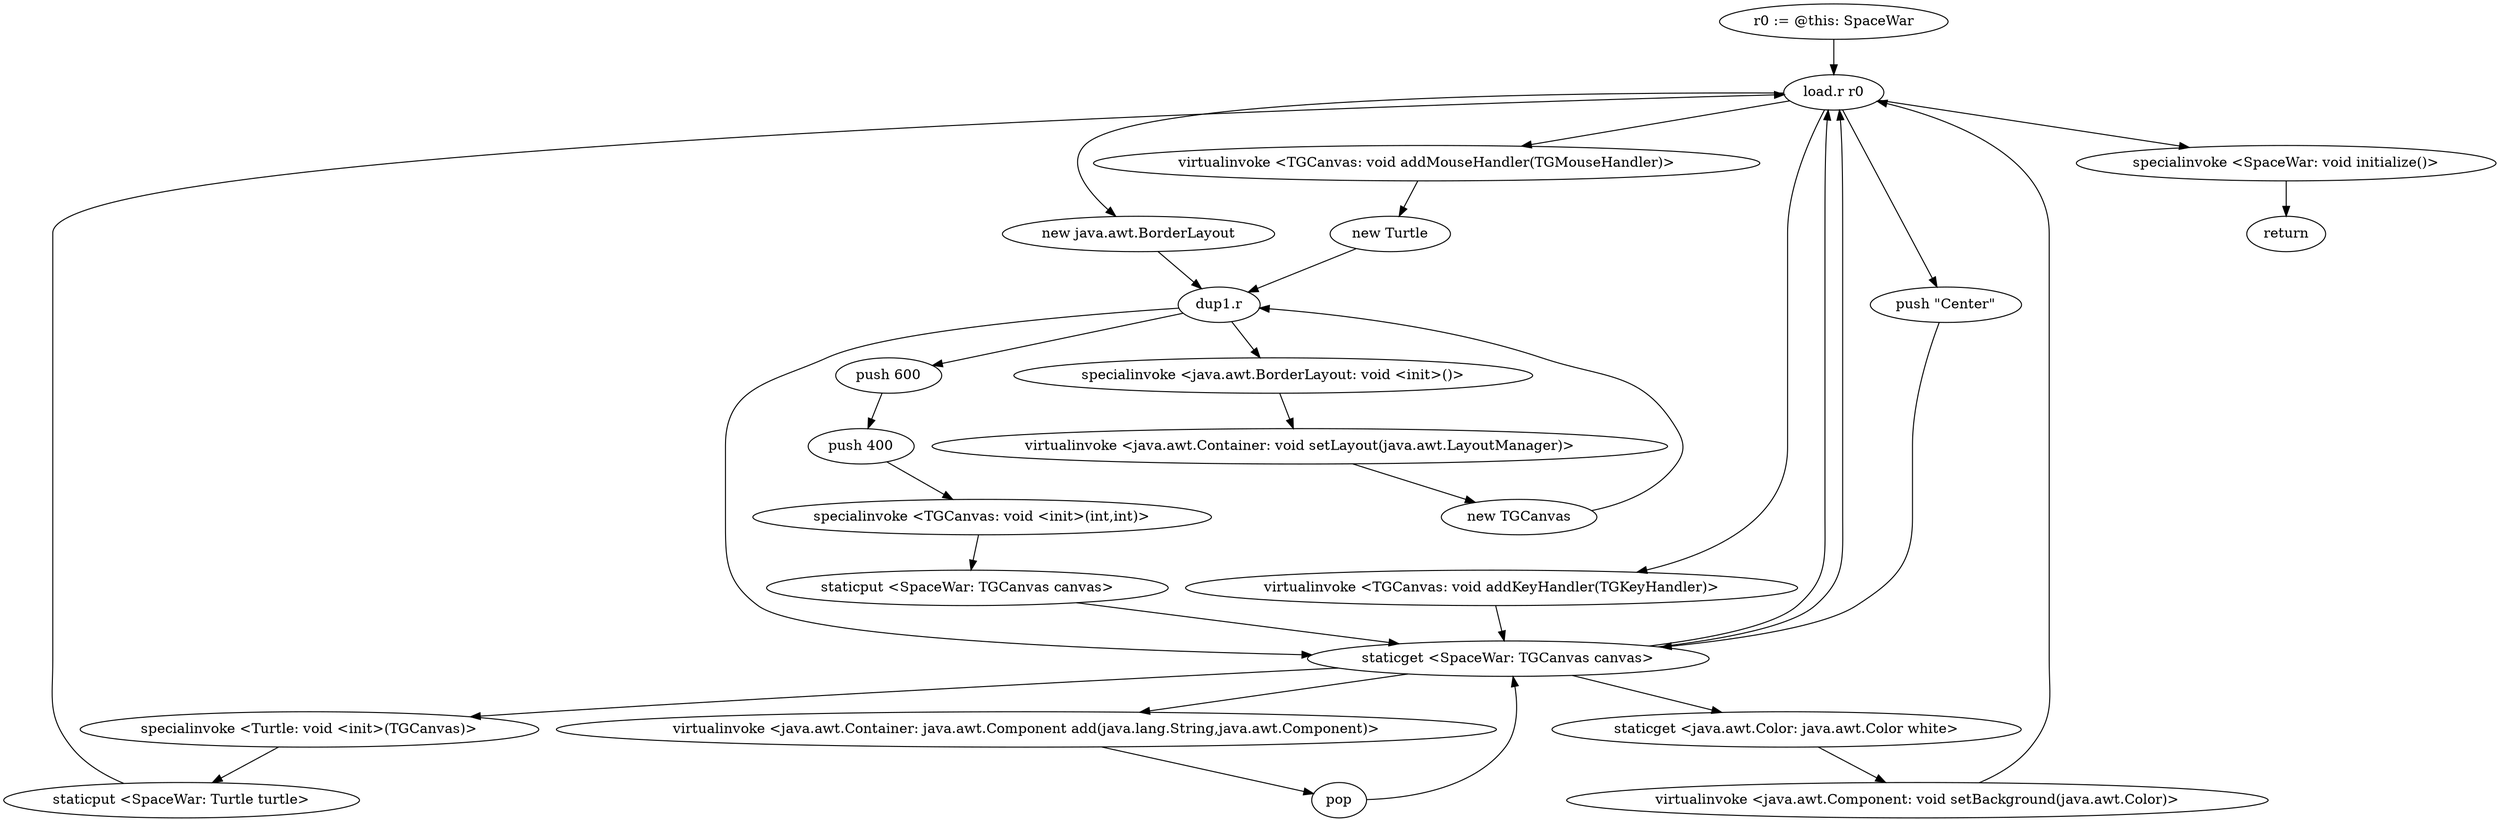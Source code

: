digraph "" {
    "r0 := @this: SpaceWar"
    "load.r r0"
    "r0 := @this: SpaceWar"->"load.r r0";
    "new java.awt.BorderLayout"
    "load.r r0"->"new java.awt.BorderLayout";
    "dup1.r"
    "new java.awt.BorderLayout"->"dup1.r";
    "specialinvoke <java.awt.BorderLayout: void <init>()>"
    "dup1.r"->"specialinvoke <java.awt.BorderLayout: void <init>()>";
    "virtualinvoke <java.awt.Container: void setLayout(java.awt.LayoutManager)>"
    "specialinvoke <java.awt.BorderLayout: void <init>()>"->"virtualinvoke <java.awt.Container: void setLayout(java.awt.LayoutManager)>";
    "new TGCanvas"
    "virtualinvoke <java.awt.Container: void setLayout(java.awt.LayoutManager)>"->"new TGCanvas";
    "new TGCanvas"->"dup1.r";
    "push 600"
    "dup1.r"->"push 600";
    "push 400"
    "push 600"->"push 400";
    "specialinvoke <TGCanvas: void <init>(int,int)>"
    "push 400"->"specialinvoke <TGCanvas: void <init>(int,int)>";
    "staticput <SpaceWar: TGCanvas canvas>"
    "specialinvoke <TGCanvas: void <init>(int,int)>"->"staticput <SpaceWar: TGCanvas canvas>";
    "staticget <SpaceWar: TGCanvas canvas>"
    "staticput <SpaceWar: TGCanvas canvas>"->"staticget <SpaceWar: TGCanvas canvas>";
    "staticget <java.awt.Color: java.awt.Color white>"
    "staticget <SpaceWar: TGCanvas canvas>"->"staticget <java.awt.Color: java.awt.Color white>";
    "virtualinvoke <java.awt.Component: void setBackground(java.awt.Color)>"
    "staticget <java.awt.Color: java.awt.Color white>"->"virtualinvoke <java.awt.Component: void setBackground(java.awt.Color)>";
    "virtualinvoke <java.awt.Component: void setBackground(java.awt.Color)>"->"load.r r0";
    "push \"Center\""
    "load.r r0"->"push \"Center\"";
    "push \"Center\""->"staticget <SpaceWar: TGCanvas canvas>";
    "virtualinvoke <java.awt.Container: java.awt.Component add(java.lang.String,java.awt.Component)>"
    "staticget <SpaceWar: TGCanvas canvas>"->"virtualinvoke <java.awt.Container: java.awt.Component add(java.lang.String,java.awt.Component)>";
    "pop"
    "virtualinvoke <java.awt.Container: java.awt.Component add(java.lang.String,java.awt.Component)>"->"pop";
    "pop"->"staticget <SpaceWar: TGCanvas canvas>";
    "staticget <SpaceWar: TGCanvas canvas>"->"load.r r0";
    "virtualinvoke <TGCanvas: void addKeyHandler(TGKeyHandler)>"
    "load.r r0"->"virtualinvoke <TGCanvas: void addKeyHandler(TGKeyHandler)>";
    "virtualinvoke <TGCanvas: void addKeyHandler(TGKeyHandler)>"->"staticget <SpaceWar: TGCanvas canvas>";
    "staticget <SpaceWar: TGCanvas canvas>"->"load.r r0";
    "virtualinvoke <TGCanvas: void addMouseHandler(TGMouseHandler)>"
    "load.r r0"->"virtualinvoke <TGCanvas: void addMouseHandler(TGMouseHandler)>";
    "new Turtle"
    "virtualinvoke <TGCanvas: void addMouseHandler(TGMouseHandler)>"->"new Turtle";
    "new Turtle"->"dup1.r";
    "dup1.r"->"staticget <SpaceWar: TGCanvas canvas>";
    "specialinvoke <Turtle: void <init>(TGCanvas)>"
    "staticget <SpaceWar: TGCanvas canvas>"->"specialinvoke <Turtle: void <init>(TGCanvas)>";
    "staticput <SpaceWar: Turtle turtle>"
    "specialinvoke <Turtle: void <init>(TGCanvas)>"->"staticput <SpaceWar: Turtle turtle>";
    "staticput <SpaceWar: Turtle turtle>"->"load.r r0";
    "specialinvoke <SpaceWar: void initialize()>"
    "load.r r0"->"specialinvoke <SpaceWar: void initialize()>";
    "return"
    "specialinvoke <SpaceWar: void initialize()>"->"return";
}
